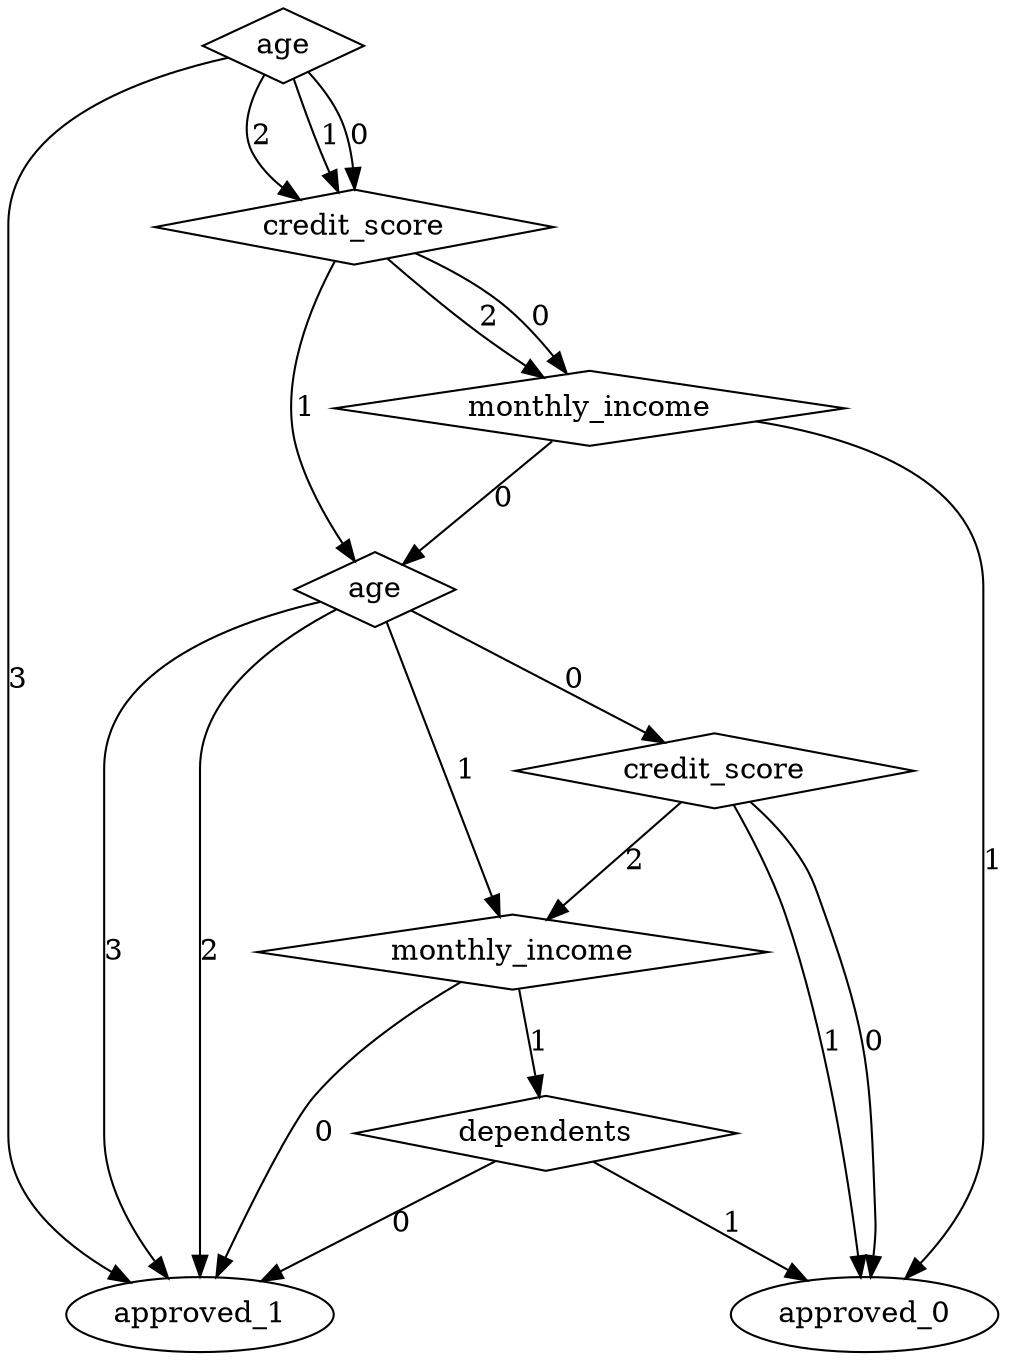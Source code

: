 digraph {
node [label=approved_0,style=""] approved_0
node [label=approved_1,style=""] approved_1
node [label=approved_1,style=""] approved_1
node [label=approved_0,style=""] approved_0
node [label=approved_0,style=""] approved_0
node [label=approved_1,style=""] approved_1
node [label=approved_1,style=""] approved_1
node [label=approved_0,style=""] approved_0
node [label=approved_1,style=""] approved_1
node [label=dependents,shape="diamond",style=""] 6
node [label=monthly_income,shape="diamond",style=""] 5
node [label=credit_score,shape="diamond",style=""] 4
node [label=age,shape="diamond",style=""] 3
node [label=monthly_income,shape="diamond",style=""] 2
node [label=credit_score,shape="diamond",style=""] 1
node [label=age,shape="diamond",style=""] 0

6 -> approved_0 [label="1"]
6 -> approved_1 [label="0"]
5 -> 6 [label="1"]
5 -> approved_1 [label="0"]
4 -> 5 [label="2"]
4 -> approved_0 [label="1"]
4 -> approved_0 [label="0"]
3 -> approved_1 [label="3"]
3 -> approved_1 [label="2"]
3 -> 5 [label="1"]
3 -> 4 [label="0"]
2 -> approved_0 [label="1"]
2 -> 3 [label="0"]
1 -> 2 [label="2"]
1 -> 3 [label="1"]
1 -> 2 [label="0"]
0 -> approved_1 [label="3"]
0 -> 1 [label="2"]
0 -> 1 [label="1"]
0 -> 1 [label="0"]
}